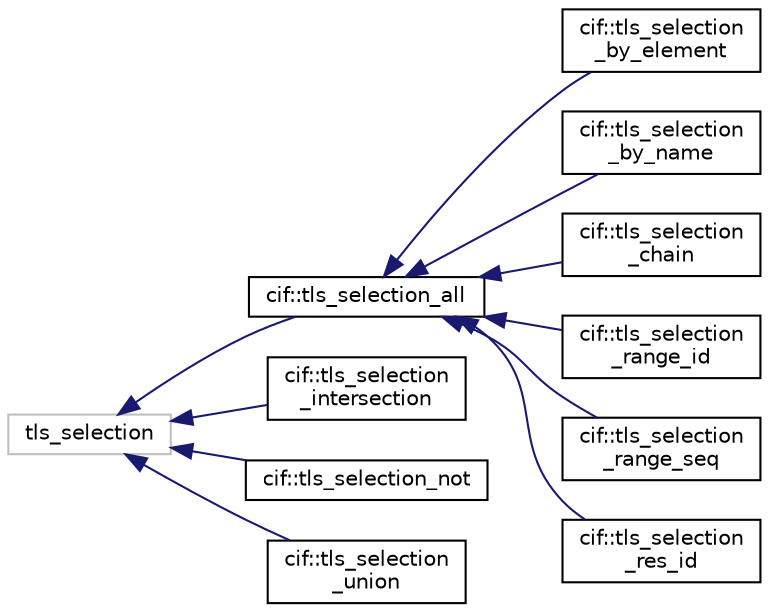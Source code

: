digraph "Graphical Class Hierarchy"
{
  edge [fontname="Helvetica",fontsize="10",labelfontname="Helvetica",labelfontsize="10"];
  node [fontname="Helvetica",fontsize="10",shape=record];
  rankdir="LR";
  Node410 [label="tls_selection",height=0.2,width=0.4,color="grey75", fillcolor="white", style="filled"];
  Node410 -> Node0 [dir="back",color="midnightblue",fontsize="10",style="solid",fontname="Helvetica"];
  Node0 [label="cif::tls_selection_all",height=0.2,width=0.4,color="black", fillcolor="white", style="filled",URL="$structcif_1_1tls__selection__all.html"];
  Node0 -> Node1 [dir="back",color="midnightblue",fontsize="10",style="solid",fontname="Helvetica"];
  Node1 [label="cif::tls_selection\l_by_element",height=0.2,width=0.4,color="black", fillcolor="white", style="filled",URL="$structcif_1_1tls__selection__by__element.html"];
  Node0 -> Node2 [dir="back",color="midnightblue",fontsize="10",style="solid",fontname="Helvetica"];
  Node2 [label="cif::tls_selection\l_by_name",height=0.2,width=0.4,color="black", fillcolor="white", style="filled",URL="$structcif_1_1tls__selection__by__name.html"];
  Node0 -> Node3 [dir="back",color="midnightblue",fontsize="10",style="solid",fontname="Helvetica"];
  Node3 [label="cif::tls_selection\l_chain",height=0.2,width=0.4,color="black", fillcolor="white", style="filled",URL="$structcif_1_1tls__selection__chain.html"];
  Node0 -> Node4 [dir="back",color="midnightblue",fontsize="10",style="solid",fontname="Helvetica"];
  Node4 [label="cif::tls_selection\l_range_id",height=0.2,width=0.4,color="black", fillcolor="white", style="filled",URL="$structcif_1_1tls__selection__range__id.html"];
  Node0 -> Node5 [dir="back",color="midnightblue",fontsize="10",style="solid",fontname="Helvetica"];
  Node5 [label="cif::tls_selection\l_range_seq",height=0.2,width=0.4,color="black", fillcolor="white", style="filled",URL="$structcif_1_1tls__selection__range__seq.html"];
  Node0 -> Node6 [dir="back",color="midnightblue",fontsize="10",style="solid",fontname="Helvetica"];
  Node6 [label="cif::tls_selection\l_res_id",height=0.2,width=0.4,color="black", fillcolor="white", style="filled",URL="$structcif_1_1tls__selection__res__id.html"];
  Node410 -> Node418 [dir="back",color="midnightblue",fontsize="10",style="solid",fontname="Helvetica"];
  Node418 [label="cif::tls_selection\l_intersection",height=0.2,width=0.4,color="black", fillcolor="white", style="filled",URL="$structcif_1_1tls__selection__intersection.html"];
  Node410 -> Node419 [dir="back",color="midnightblue",fontsize="10",style="solid",fontname="Helvetica"];
  Node419 [label="cif::tls_selection_not",height=0.2,width=0.4,color="black", fillcolor="white", style="filled",URL="$structcif_1_1tls__selection__not.html"];
  Node410 -> Node420 [dir="back",color="midnightblue",fontsize="10",style="solid",fontname="Helvetica"];
  Node420 [label="cif::tls_selection\l_union",height=0.2,width=0.4,color="black", fillcolor="white", style="filled",URL="$structcif_1_1tls__selection__union.html"];
}
